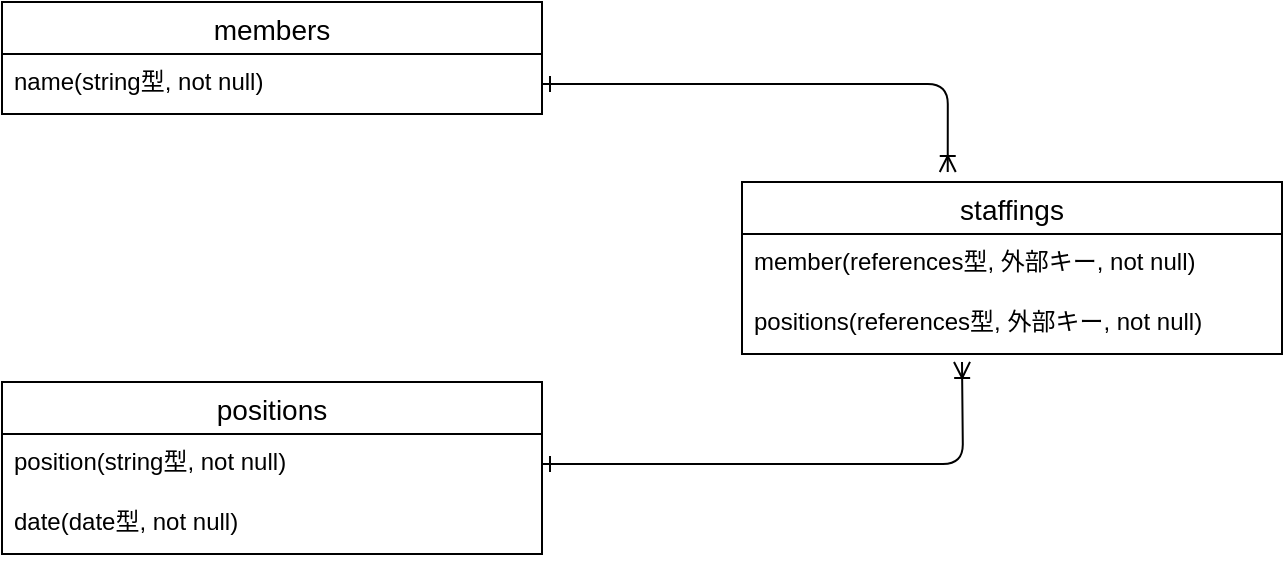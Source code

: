 <mxfile>
    <diagram id="xmbvvvgucfYSpMsHC7Mf" name="DB設計図">
        <mxGraphModel dx="976" dy="389" grid="1" gridSize="10" guides="1" tooltips="1" connect="1" arrows="1" fold="1" page="1" pageScale="1" pageWidth="827" pageHeight="1169" math="0" shadow="0">
            <root>
                <mxCell id="0"/>
                <mxCell id="1" parent="0"/>
                <mxCell id="2" value="members" style="swimlane;fontStyle=0;childLayout=stackLayout;horizontal=1;startSize=26;horizontalStack=0;resizeParent=1;resizeParentMax=0;resizeLast=0;collapsible=1;marginBottom=0;align=center;fontSize=14;" vertex="1" parent="1">
                    <mxGeometry x="30" y="50" width="270" height="56" as="geometry">
                        <mxRectangle x="30" y="50" width="90" height="30" as="alternateBounds"/>
                    </mxGeometry>
                </mxCell>
                <mxCell id="3" value="name(string型, not null)&#10; " style="text;strokeColor=none;fillColor=none;spacingLeft=4;spacingRight=4;overflow=hidden;rotatable=0;points=[[0,0.5],[1,0.5]];portConstraint=eastwest;fontSize=12;" vertex="1" parent="2">
                    <mxGeometry y="26" width="270" height="30" as="geometry"/>
                </mxCell>
                <mxCell id="bd3aJH8mzS9-JME_NRHw-9" value="positions" style="swimlane;fontStyle=0;childLayout=stackLayout;horizontal=1;startSize=26;horizontalStack=0;resizeParent=1;resizeParentMax=0;resizeLast=0;collapsible=1;marginBottom=0;align=center;fontSize=14;" vertex="1" parent="1">
                    <mxGeometry x="30" y="240" width="270" height="86" as="geometry"/>
                </mxCell>
                <mxCell id="bd3aJH8mzS9-JME_NRHw-10" value="position(string型, not null)&#10;" style="text;strokeColor=none;fillColor=none;spacingLeft=4;spacingRight=4;overflow=hidden;rotatable=0;points=[[0,0.5],[1,0.5]];portConstraint=eastwest;fontSize=12;" vertex="1" parent="bd3aJH8mzS9-JME_NRHw-9">
                    <mxGeometry y="26" width="270" height="30" as="geometry"/>
                </mxCell>
                <mxCell id="bd3aJH8mzS9-JME_NRHw-17" value="date(date型, not null)" style="text;strokeColor=none;fillColor=none;spacingLeft=4;spacingRight=4;overflow=hidden;rotatable=0;points=[[0,0.5],[1,0.5]];portConstraint=eastwest;fontSize=12;" vertex="1" parent="bd3aJH8mzS9-JME_NRHw-9">
                    <mxGeometry y="56" width="270" height="30" as="geometry"/>
                </mxCell>
                <mxCell id="bd3aJH8mzS9-JME_NRHw-18" value="staffings" style="swimlane;fontStyle=0;childLayout=stackLayout;horizontal=1;startSize=26;horizontalStack=0;resizeParent=1;resizeParentMax=0;resizeLast=0;collapsible=1;marginBottom=0;align=center;fontSize=14;" vertex="1" parent="1">
                    <mxGeometry x="400" y="140" width="270" height="86" as="geometry"/>
                </mxCell>
                <mxCell id="bd3aJH8mzS9-JME_NRHw-19" value="member(references型, 外部キー, not null)" style="text;strokeColor=none;fillColor=none;spacingLeft=4;spacingRight=4;overflow=hidden;rotatable=0;points=[[0,0.5],[1,0.5]];portConstraint=eastwest;fontSize=12;" vertex="1" parent="bd3aJH8mzS9-JME_NRHw-18">
                    <mxGeometry y="26" width="270" height="30" as="geometry"/>
                </mxCell>
                <mxCell id="bd3aJH8mzS9-JME_NRHw-20" value="positions(references型, 外部キー, not null)" style="text;strokeColor=none;fillColor=none;spacingLeft=4;spacingRight=4;overflow=hidden;rotatable=0;points=[[0,0.5],[1,0.5]];portConstraint=eastwest;fontSize=12;" vertex="1" parent="bd3aJH8mzS9-JME_NRHw-18">
                    <mxGeometry y="56" width="270" height="30" as="geometry"/>
                </mxCell>
                <mxCell id="bd3aJH8mzS9-JME_NRHw-23" style="edgeStyle=orthogonalEdgeStyle;html=1;exitX=1;exitY=0.5;exitDx=0;exitDy=0;entryX=0.381;entryY=-0.058;entryDx=0;entryDy=0;entryPerimeter=0;endArrow=ERoneToMany;endFill=0;startArrow=ERone;startFill=0;" edge="1" parent="1" source="3" target="bd3aJH8mzS9-JME_NRHw-18">
                    <mxGeometry relative="1" as="geometry">
                        <mxPoint x="500" y="90" as="targetPoint"/>
                    </mxGeometry>
                </mxCell>
                <mxCell id="bd3aJH8mzS9-JME_NRHw-24" style="edgeStyle=orthogonalEdgeStyle;html=1;endArrow=ERoneToMany;endFill=0;startArrow=ERone;startFill=0;" edge="1" parent="1" source="bd3aJH8mzS9-JME_NRHw-10">
                    <mxGeometry relative="1" as="geometry">
                        <mxPoint x="510" y="230" as="targetPoint"/>
                    </mxGeometry>
                </mxCell>
            </root>
        </mxGraphModel>
    </diagram>
    <diagram id="_C95iBAj3MDxY9wLROZA" name="画面遷移図">
        <mxGraphModel dx="1803" dy="389" grid="1" gridSize="10" guides="1" tooltips="1" connect="1" arrows="1" fold="1" page="1" pageScale="1" pageWidth="827" pageHeight="1169" math="0" shadow="0">
            <root>
                <mxCell id="0"/>
                <mxCell id="1" parent="0"/>
                <mxCell id="sVw_fEMtVUgnxds5eYEe-5" value="トップページ" style="rounded=1;arcSize=10;whiteSpace=wrap;html=1;align=center;shadow=1;" parent="1" vertex="1">
                    <mxGeometry x="320" y="260" width="230" height="100" as="geometry"/>
                </mxCell>
                <mxCell id="sVw_fEMtVUgnxds5eYEe-11" style="edgeStyle=orthogonalEdgeStyle;html=1;startArrow=none;startFill=0;endArrow=classic;endFill=1;entryX=0.806;entryY=1.025;entryDx=0;entryDy=0;entryPerimeter=0;" parent="1" source="sVw_fEMtVUgnxds5eYEe-5" target="sVw_fEMtVUgnxds5eYEe-6" edge="1">
                    <mxGeometry relative="1" as="geometry">
                        <mxPoint x="110" y="160" as="targetPoint"/>
                        <Array as="points">
                            <mxPoint x="150" y="310"/>
                        </Array>
                    </mxGeometry>
                </mxCell>
                <mxCell id="sVw_fEMtVUgnxds5eYEe-12" style="edgeStyle=orthogonalEdgeStyle;html=1;entryX=0.5;entryY=1;entryDx=0;entryDy=0;startArrow=none;startFill=0;endArrow=classic;endFill=1;" parent="1" source="sVw_fEMtVUgnxds5eYEe-5" target="sVw_fEMtVUgnxds5eYEe-7" edge="1">
                    <mxGeometry relative="1" as="geometry"/>
                </mxCell>
                <mxCell id="sVw_fEMtVUgnxds5eYEe-31" style="edgeStyle=orthogonalEdgeStyle;html=1;startArrow=none;startFill=0;endArrow=classic;endFill=1;exitX=0.25;exitY=1;exitDx=0;exitDy=0;entryX=0.25;entryY=0;entryDx=0;entryDy=0;" parent="1" source="sVw_fEMtVUgnxds5eYEe-5" target="sVw_fEMtVUgnxds5eYEe-30" edge="1">
                    <mxGeometry relative="1" as="geometry"/>
                </mxCell>
                <mxCell id="sVw_fEMtVUgnxds5eYEe-13" value="" style="edgeStyle=orthogonalEdgeStyle;html=1;startArrow=none;startFill=0;endArrow=classic;endFill=1;" parent="1" source="sVw_fEMtVUgnxds5eYEe-6" target="sVw_fEMtVUgnxds5eYEe-10" edge="1">
                    <mxGeometry relative="1" as="geometry"/>
                </mxCell>
                <mxCell id="sVw_fEMtVUgnxds5eYEe-24" style="edgeStyle=orthogonalEdgeStyle;html=1;entryX=0.5;entryY=0;entryDx=0;entryDy=0;startArrow=none;startFill=0;endArrow=classic;endFill=1;" parent="1" target="sVw_fEMtVUgnxds5eYEe-8" edge="1">
                    <mxGeometry relative="1" as="geometry">
                        <mxPoint x="40" y="120" as="sourcePoint"/>
                    </mxGeometry>
                </mxCell>
                <mxCell id="sVw_fEMtVUgnxds5eYEe-6" value="メンバー登録ページ" style="rounded=1;arcSize=10;whiteSpace=wrap;html=1;align=center;" parent="1" vertex="1">
                    <mxGeometry x="20" y="50" width="160" height="80" as="geometry"/>
                </mxCell>
                <mxCell id="sVw_fEMtVUgnxds5eYEe-15" value="" style="edgeStyle=orthogonalEdgeStyle;html=1;startArrow=none;startFill=0;endArrow=classic;endFill=1;" parent="1" source="sVw_fEMtVUgnxds5eYEe-7" target="sVw_fEMtVUgnxds5eYEe-9" edge="1">
                    <mxGeometry relative="1" as="geometry"/>
                </mxCell>
                <mxCell id="sVw_fEMtVUgnxds5eYEe-27" style="edgeStyle=orthogonalEdgeStyle;html=1;entryX=0.644;entryY=-0.012;entryDx=0;entryDy=0;entryPerimeter=0;startArrow=none;startFill=0;endArrow=classic;endFill=1;" parent="1" source="sVw_fEMtVUgnxds5eYEe-7" target="sVw_fEMtVUgnxds5eYEe-22" edge="1">
                    <mxGeometry relative="1" as="geometry">
                        <Array as="points">
                            <mxPoint x="834" y="90"/>
                        </Array>
                    </mxGeometry>
                </mxCell>
                <mxCell id="sVw_fEMtVUgnxds5eYEe-7" value="ポジション登録ページ" style="rounded=1;arcSize=10;whiteSpace=wrap;html=1;align=center;" parent="1" vertex="1">
                    <mxGeometry x="620" y="50" width="160" height="80" as="geometry"/>
                </mxCell>
                <mxCell id="sVw_fEMtVUgnxds5eYEe-25" style="edgeStyle=orthogonalEdgeStyle;html=1;entryX=0.5;entryY=0;entryDx=0;entryDy=0;startArrow=none;startFill=0;endArrow=classic;endFill=1;" parent="1" source="sVw_fEMtVUgnxds5eYEe-8" target="sVw_fEMtVUgnxds5eYEe-23" edge="1">
                    <mxGeometry relative="1" as="geometry"/>
                </mxCell>
                <mxCell id="sVw_fEMtVUgnxds5eYEe-8" value="メンバー編集ページ" style="rounded=1;arcSize=10;whiteSpace=wrap;html=1;align=center;" parent="1" vertex="1">
                    <mxGeometry x="-40" y="200" width="160" height="80" as="geometry"/>
                </mxCell>
                <mxCell id="sVw_fEMtVUgnxds5eYEe-16" style="edgeStyle=orthogonalEdgeStyle;html=1;entryX=0.5;entryY=0;entryDx=0;entryDy=0;startArrow=none;startFill=0;endArrow=classic;endFill=1;" parent="1" source="sVw_fEMtVUgnxds5eYEe-9" target="sVw_fEMtVUgnxds5eYEe-5" edge="1">
                    <mxGeometry relative="1" as="geometry"/>
                </mxCell>
                <mxCell id="sVw_fEMtVUgnxds5eYEe-9" value="ポジション登録完了ページ" style="rounded=1;arcSize=10;whiteSpace=wrap;html=1;align=center;" parent="1" vertex="1">
                    <mxGeometry x="430" y="50" width="160" height="80" as="geometry"/>
                </mxCell>
                <mxCell id="sVw_fEMtVUgnxds5eYEe-14" style="edgeStyle=orthogonalEdgeStyle;html=1;startArrow=none;startFill=0;endArrow=classic;endFill=1;" parent="1" source="sVw_fEMtVUgnxds5eYEe-10" edge="1">
                    <mxGeometry relative="1" as="geometry">
                        <mxPoint x="390" y="260" as="targetPoint"/>
                        <Array as="points">
                            <mxPoint x="290" y="195"/>
                            <mxPoint x="390" y="195"/>
                            <mxPoint x="390" y="260"/>
                        </Array>
                    </mxGeometry>
                </mxCell>
                <mxCell id="sVw_fEMtVUgnxds5eYEe-10" value="メンバー登録完了ページ" style="rounded=1;arcSize=10;whiteSpace=wrap;html=1;align=center;" parent="1" vertex="1">
                    <mxGeometry x="210" y="50" width="160" height="80" as="geometry"/>
                </mxCell>
                <mxCell id="sVw_fEMtVUgnxds5eYEe-29" style="edgeStyle=orthogonalEdgeStyle;html=1;startArrow=none;startFill=0;endArrow=classic;endFill=1;" parent="1" source="sVw_fEMtVUgnxds5eYEe-21" edge="1">
                    <mxGeometry relative="1" as="geometry">
                        <mxPoint x="551" y="340" as="targetPoint"/>
                        <Array as="points">
                            <mxPoint x="551" y="340"/>
                        </Array>
                    </mxGeometry>
                </mxCell>
                <mxCell id="sVw_fEMtVUgnxds5eYEe-21" value="ポジション編集完了ページ" style="rounded=1;arcSize=10;whiteSpace=wrap;html=1;align=center;" parent="1" vertex="1">
                    <mxGeometry x="730" y="290" width="160" height="80" as="geometry"/>
                </mxCell>
                <mxCell id="sVw_fEMtVUgnxds5eYEe-28" style="edgeStyle=orthogonalEdgeStyle;html=1;entryX=0.5;entryY=0;entryDx=0;entryDy=0;startArrow=none;startFill=0;endArrow=classic;endFill=1;" parent="1" source="sVw_fEMtVUgnxds5eYEe-22" target="sVw_fEMtVUgnxds5eYEe-21" edge="1">
                    <mxGeometry relative="1" as="geometry"/>
                </mxCell>
                <mxCell id="sVw_fEMtVUgnxds5eYEe-22" value="ポジション編集ページ" style="rounded=1;arcSize=10;whiteSpace=wrap;html=1;align=center;" parent="1" vertex="1">
                    <mxGeometry x="730" y="170" width="160" height="80" as="geometry"/>
                </mxCell>
                <mxCell id="sVw_fEMtVUgnxds5eYEe-26" style="edgeStyle=orthogonalEdgeStyle;html=1;entryX=-0.017;entryY=0.67;entryDx=0;entryDy=0;entryPerimeter=0;startArrow=none;startFill=0;endArrow=classic;endFill=1;" parent="1" source="sVw_fEMtVUgnxds5eYEe-23" target="sVw_fEMtVUgnxds5eYEe-5" edge="1">
                    <mxGeometry relative="1" as="geometry"/>
                </mxCell>
                <mxCell id="sVw_fEMtVUgnxds5eYEe-23" value="メンバー編集完了ページ" style="rounded=1;arcSize=10;whiteSpace=wrap;html=1;align=center;" parent="1" vertex="1">
                    <mxGeometry x="-40" y="320" width="160" height="80" as="geometry"/>
                </mxCell>
                <mxCell id="sVw_fEMtVUgnxds5eYEe-33" style="edgeStyle=orthogonalEdgeStyle;html=1;entryX=0.75;entryY=1;entryDx=0;entryDy=0;startArrow=none;startFill=0;endArrow=classic;endFill=1;exitX=0.75;exitY=0;exitDx=0;exitDy=0;" parent="1" source="sVw_fEMtVUgnxds5eYEe-30" target="sVw_fEMtVUgnxds5eYEe-5" edge="1">
                    <mxGeometry relative="1" as="geometry"/>
                </mxCell>
                <mxCell id="sVw_fEMtVUgnxds5eYEe-30" value="スタッフィング登録ページ" style="rounded=1;arcSize=10;whiteSpace=wrap;html=1;align=center;" parent="1" vertex="1">
                    <mxGeometry x="320" y="400" width="230" height="100" as="geometry"/>
                </mxCell>
            </root>
        </mxGraphModel>
    </diagram>
</mxfile>